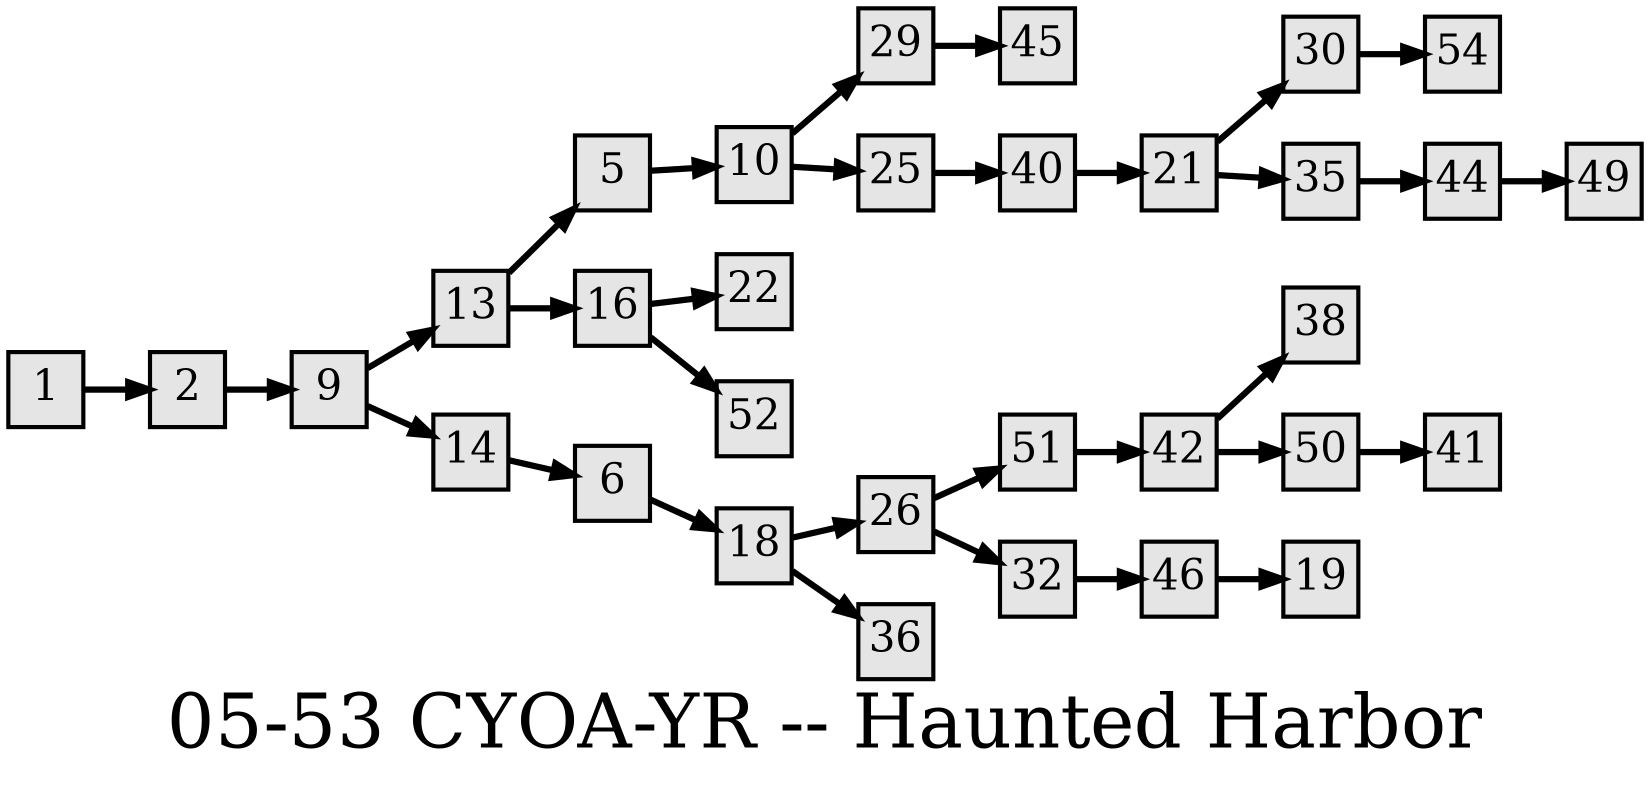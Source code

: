 digraph g{
  graph [ label="05-53 CYOA-YR -- Haunted Harbor" rankdir=LR, ordering=out, fontsize=36, nodesep="0.35", ranksep="0.45"];
  node  [shape=rect, penwidth=2, fontsize=20, style=filled, fillcolor=grey90, margin="0,0", labelfloat=true, regular=true, fixedsize=true];
  edge  [labelfloat=true, penwidth=3, fontsize=12];

  1 -> 2;
  2 -> 9;
  5 -> 10;
  6 -> 18;
  9 -> 13;
  9 -> 14;
  10 -> 29;
  10 -> 25;
  13 -> 5;
  13 -> 16;
  14 -> 6;
  16 -> 22;
  16 -> 52;
  18 -> 26;
  18 -> 36;
  21 -> 30;
  21 -> 35;
  25 -> 40;
  26 -> 51;
  26 -> 32;
  29 -> 45;
  30 -> 54;
  32 -> 46;
  35 -> 44;
  40 -> 21;
  42 -> 38;
  42 -> 50;
  44 -> 49;
  46 -> 19;
  50 -> 41;
  51 -> 42;
}

